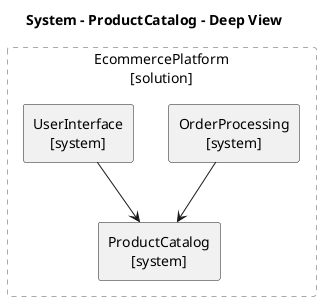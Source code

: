 @startuml EcommercePlatform-ProductCatalog_deep
title System - ProductCatalog - Deep View
skinparam defaultTextAlignment center
skinparam defaultTextAlignment<<atomic>> center
skinparam wrapWidth 200
skinparam maxMessageSize 150
hide stereotype
<style>
.composite {
BackgroundColor: transparent
LineColor: darkgray
LineStyle: 5
FontStyle: normal
}
</style>
rectangle EcommercePlatform as "EcommercePlatform\n[solution]" <<composite>> {
rectangle EcommercePlatform.OrderProcessing <<system>> <<atomic>> [
OrderProcessing
[system]
]
rectangle EcommercePlatform.ProductCatalog <<system>> <<atomic>> [
ProductCatalog
[system]
]
rectangle EcommercePlatform.UserInterface <<system>> <<atomic>> [
UserInterface
[system]
]
}
EcommercePlatform.OrderProcessing --> EcommercePlatform.ProductCatalog
EcommercePlatform.UserInterface --> EcommercePlatform.ProductCatalog
@enduml
